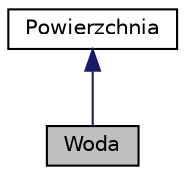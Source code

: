 digraph "Woda"
{
  edge [fontname="Helvetica",fontsize="10",labelfontname="Helvetica",labelfontsize="10"];
  node [fontname="Helvetica",fontsize="10",shape=record];
  Node2 [label="Woda",height=0.2,width=0.4,color="black", fillcolor="grey75", style="filled", fontcolor="black"];
  Node3 -> Node2 [dir="back",color="midnightblue",fontsize="10",style="solid"];
  Node3 [label="Powierzchnia",height=0.2,width=0.4,color="black", fillcolor="white", style="filled",URL="$class_powierzchnia.html",tooltip="Bazowa klasa realizujaca pojecie powierzchni posiadajacej dynamiczna tablice wektorow 3D..."];
}

